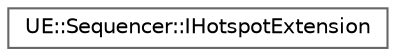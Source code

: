 digraph "Graphical Class Hierarchy"
{
 // INTERACTIVE_SVG=YES
 // LATEX_PDF_SIZE
  bgcolor="transparent";
  edge [fontname=Helvetica,fontsize=10,labelfontname=Helvetica,labelfontsize=10];
  node [fontname=Helvetica,fontsize=10,shape=box,height=0.2,width=0.4];
  rankdir="LR";
  Node0 [id="Node000000",label="UE::Sequencer::IHotspotExtension",height=0.2,width=0.4,color="grey40", fillcolor="white", style="filled",URL="$d8/dc8/classUE_1_1Sequencer_1_1IHotspotExtension.html",tooltip=" "];
}
